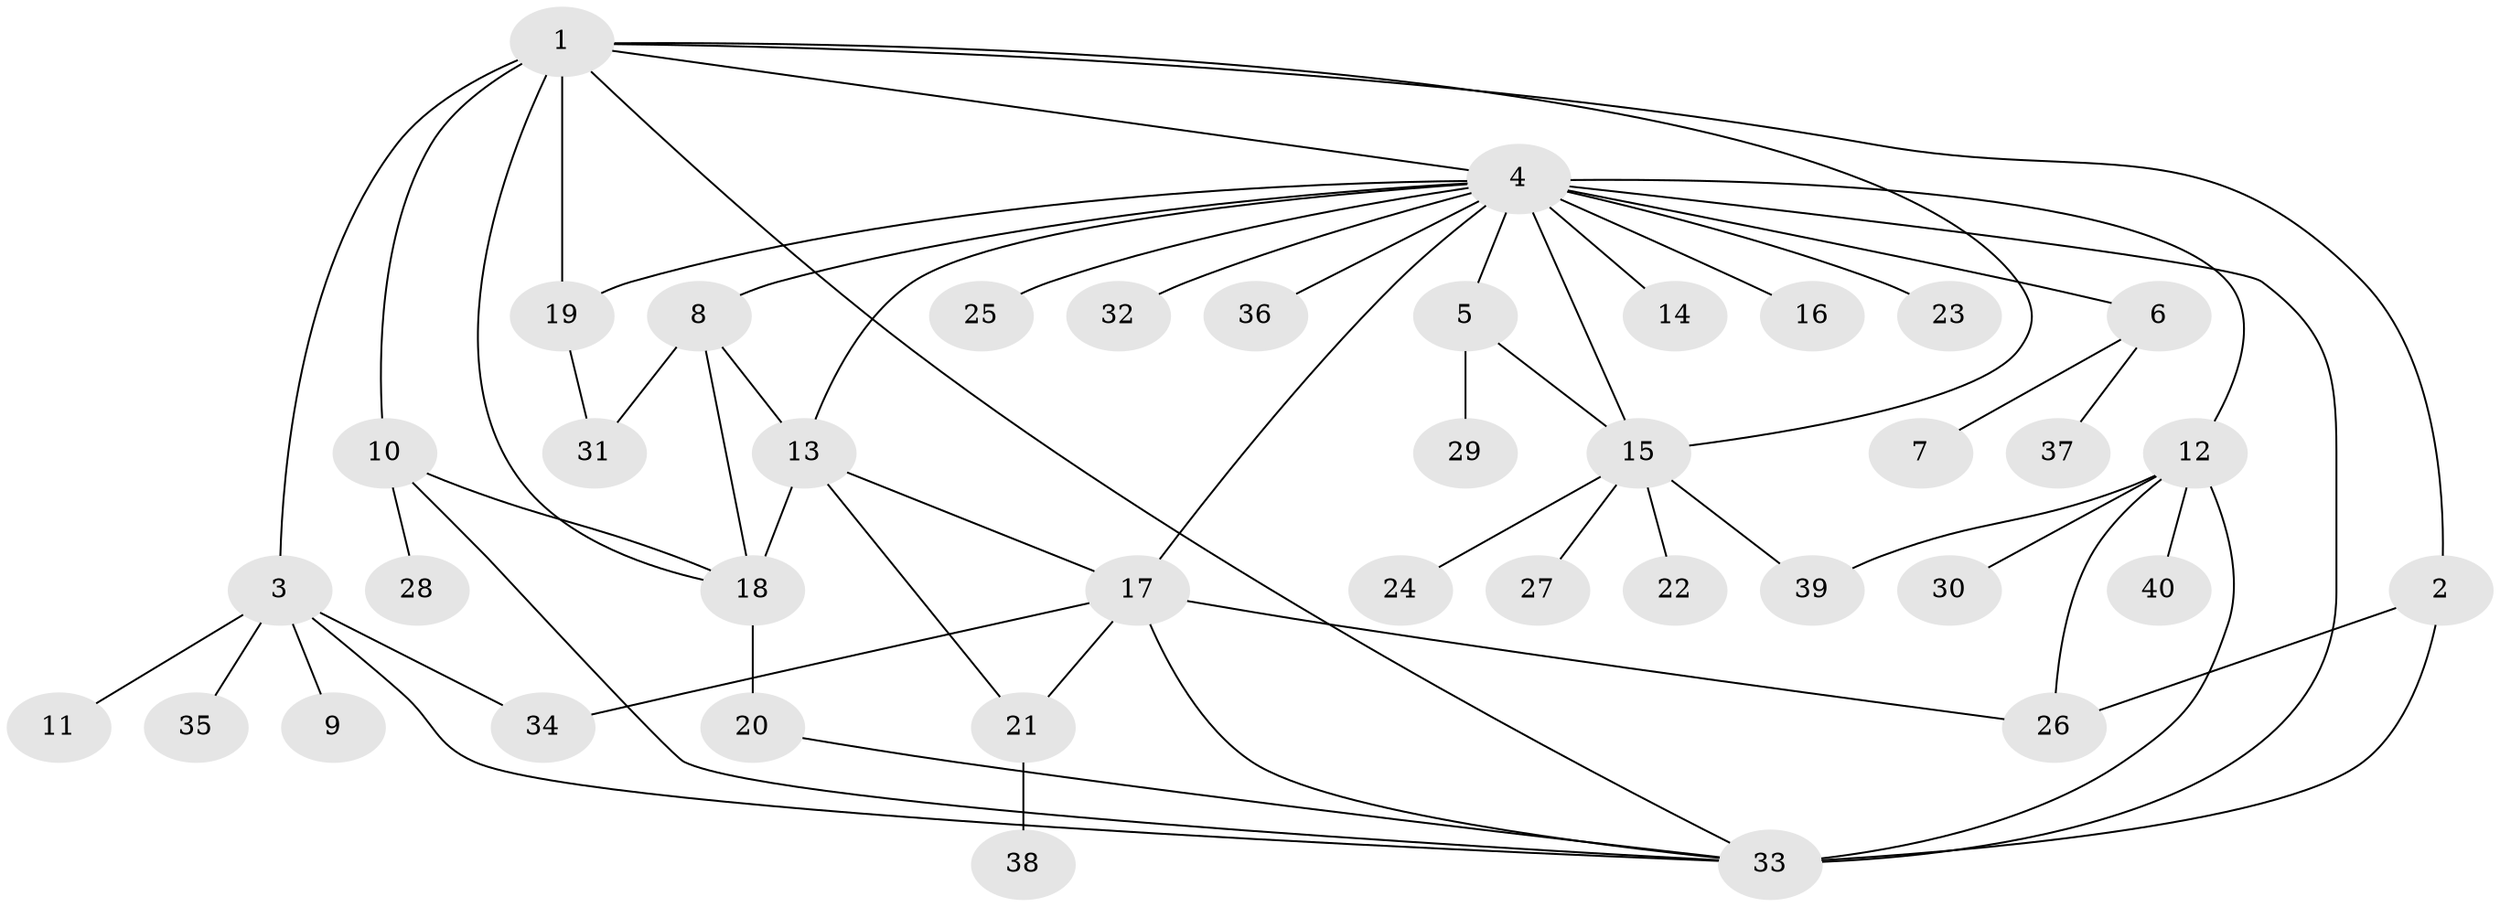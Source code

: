 // original degree distribution, {13: 0.015151515151515152, 4: 0.09090909090909091, 7: 0.06060606060606061, 20: 0.015151515151515152, 3: 0.09090909090909091, 1: 0.4696969696969697, 5: 0.030303030303030304, 2: 0.21212121212121213, 8: 0.015151515151515152}
// Generated by graph-tools (version 1.1) at 2025/50/03/04/25 22:50:39]
// undirected, 40 vertices, 60 edges
graph export_dot {
  node [color=gray90,style=filled];
  1;
  2;
  3;
  4;
  5;
  6;
  7;
  8;
  9;
  10;
  11;
  12;
  13;
  14;
  15;
  16;
  17;
  18;
  19;
  20;
  21;
  22;
  23;
  24;
  25;
  26;
  27;
  28;
  29;
  30;
  31;
  32;
  33;
  34;
  35;
  36;
  37;
  38;
  39;
  40;
  1 -- 2 [weight=1.0];
  1 -- 3 [weight=1.0];
  1 -- 4 [weight=1.0];
  1 -- 10 [weight=1.0];
  1 -- 15 [weight=2.0];
  1 -- 18 [weight=1.0];
  1 -- 19 [weight=3.0];
  1 -- 33 [weight=1.0];
  2 -- 26 [weight=1.0];
  2 -- 33 [weight=1.0];
  3 -- 9 [weight=1.0];
  3 -- 11 [weight=1.0];
  3 -- 33 [weight=1.0];
  3 -- 34 [weight=1.0];
  3 -- 35 [weight=1.0];
  4 -- 5 [weight=1.0];
  4 -- 6 [weight=1.0];
  4 -- 8 [weight=1.0];
  4 -- 12 [weight=1.0];
  4 -- 13 [weight=1.0];
  4 -- 14 [weight=1.0];
  4 -- 15 [weight=1.0];
  4 -- 16 [weight=1.0];
  4 -- 17 [weight=1.0];
  4 -- 19 [weight=1.0];
  4 -- 23 [weight=1.0];
  4 -- 25 [weight=1.0];
  4 -- 32 [weight=1.0];
  4 -- 33 [weight=3.0];
  4 -- 36 [weight=1.0];
  5 -- 15 [weight=1.0];
  5 -- 29 [weight=1.0];
  6 -- 7 [weight=1.0];
  6 -- 37 [weight=1.0];
  8 -- 13 [weight=1.0];
  8 -- 18 [weight=1.0];
  8 -- 31 [weight=1.0];
  10 -- 18 [weight=1.0];
  10 -- 28 [weight=1.0];
  10 -- 33 [weight=1.0];
  12 -- 26 [weight=1.0];
  12 -- 30 [weight=1.0];
  12 -- 33 [weight=1.0];
  12 -- 39 [weight=1.0];
  12 -- 40 [weight=1.0];
  13 -- 17 [weight=1.0];
  13 -- 18 [weight=1.0];
  13 -- 21 [weight=1.0];
  15 -- 22 [weight=1.0];
  15 -- 24 [weight=1.0];
  15 -- 27 [weight=1.0];
  15 -- 39 [weight=1.0];
  17 -- 21 [weight=1.0];
  17 -- 26 [weight=1.0];
  17 -- 33 [weight=1.0];
  17 -- 34 [weight=1.0];
  18 -- 20 [weight=2.0];
  19 -- 31 [weight=1.0];
  20 -- 33 [weight=1.0];
  21 -- 38 [weight=1.0];
}
